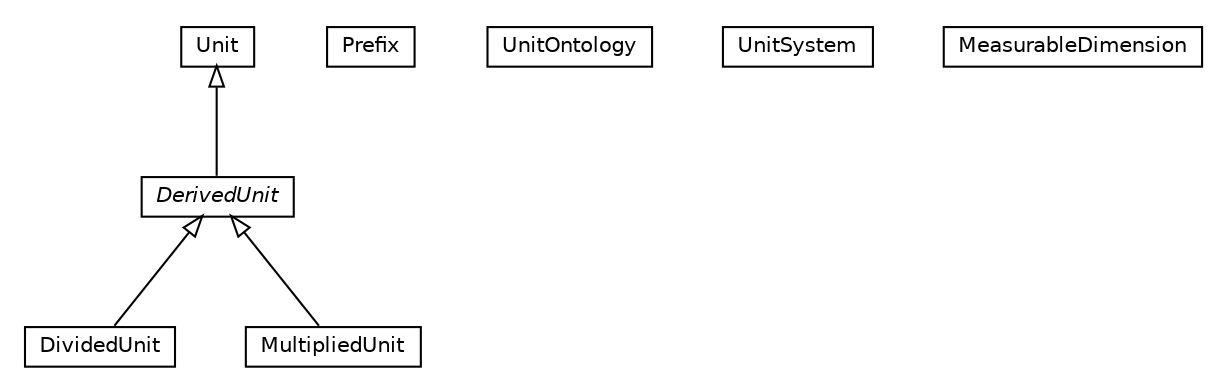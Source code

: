 #!/usr/local/bin/dot
#
# Class diagram 
# Generated by UMLGraph version R5_6-24-gf6e263 (http://www.umlgraph.org/)
#

digraph G {
	edge [fontname="Helvetica",fontsize=10,labelfontname="Helvetica",labelfontsize=10];
	node [fontname="Helvetica",fontsize=10,shape=plaintext];
	nodesep=0.25;
	ranksep=0.5;
	// org.universAAL.ontology.unit.Unit
	c5674 [label=<<table title="org.universAAL.ontology.unit.Unit" border="0" cellborder="1" cellspacing="0" cellpadding="2" port="p" href="./Unit.html">
		<tr><td><table border="0" cellspacing="0" cellpadding="1">
<tr><td align="center" balign="center"> Unit </td></tr>
		</table></td></tr>
		</table>>, URL="./Unit.html", fontname="Helvetica", fontcolor="black", fontsize=10.0];
	// org.universAAL.ontology.unit.DividedUnit
	c5675 [label=<<table title="org.universAAL.ontology.unit.DividedUnit" border="0" cellborder="1" cellspacing="0" cellpadding="2" port="p" href="./DividedUnit.html">
		<tr><td><table border="0" cellspacing="0" cellpadding="1">
<tr><td align="center" balign="center"> DividedUnit </td></tr>
		</table></td></tr>
		</table>>, URL="./DividedUnit.html", fontname="Helvetica", fontcolor="black", fontsize=10.0];
	// org.universAAL.ontology.unit.DerivedUnit
	c5676 [label=<<table title="org.universAAL.ontology.unit.DerivedUnit" border="0" cellborder="1" cellspacing="0" cellpadding="2" port="p" href="./DerivedUnit.html">
		<tr><td><table border="0" cellspacing="0" cellpadding="1">
<tr><td align="center" balign="center"><font face="Helvetica-Oblique"> DerivedUnit </font></td></tr>
		</table></td></tr>
		</table>>, URL="./DerivedUnit.html", fontname="Helvetica", fontcolor="black", fontsize=10.0];
	// org.universAAL.ontology.unit.Prefix
	c5677 [label=<<table title="org.universAAL.ontology.unit.Prefix" border="0" cellborder="1" cellspacing="0" cellpadding="2" port="p" href="./Prefix.html">
		<tr><td><table border="0" cellspacing="0" cellpadding="1">
<tr><td align="center" balign="center"> Prefix </td></tr>
		</table></td></tr>
		</table>>, URL="./Prefix.html", fontname="Helvetica", fontcolor="black", fontsize=10.0];
	// org.universAAL.ontology.unit.UnitOntology
	c5678 [label=<<table title="org.universAAL.ontology.unit.UnitOntology" border="0" cellborder="1" cellspacing="0" cellpadding="2" port="p" href="./UnitOntology.html">
		<tr><td><table border="0" cellspacing="0" cellpadding="1">
<tr><td align="center" balign="center"> UnitOntology </td></tr>
		</table></td></tr>
		</table>>, URL="./UnitOntology.html", fontname="Helvetica", fontcolor="black", fontsize=10.0];
	// org.universAAL.ontology.unit.UnitSystem
	c5679 [label=<<table title="org.universAAL.ontology.unit.UnitSystem" border="0" cellborder="1" cellspacing="0" cellpadding="2" port="p" href="./UnitSystem.html">
		<tr><td><table border="0" cellspacing="0" cellpadding="1">
<tr><td align="center" balign="center"> UnitSystem </td></tr>
		</table></td></tr>
		</table>>, URL="./UnitSystem.html", fontname="Helvetica", fontcolor="black", fontsize=10.0];
	// org.universAAL.ontology.unit.MultipliedUnit
	c5680 [label=<<table title="org.universAAL.ontology.unit.MultipliedUnit" border="0" cellborder="1" cellspacing="0" cellpadding="2" port="p" href="./MultipliedUnit.html">
		<tr><td><table border="0" cellspacing="0" cellpadding="1">
<tr><td align="center" balign="center"> MultipliedUnit </td></tr>
		</table></td></tr>
		</table>>, URL="./MultipliedUnit.html", fontname="Helvetica", fontcolor="black", fontsize=10.0];
	// org.universAAL.ontology.unit.MeasurableDimension
	c5681 [label=<<table title="org.universAAL.ontology.unit.MeasurableDimension" border="0" cellborder="1" cellspacing="0" cellpadding="2" port="p" href="./MeasurableDimension.html">
		<tr><td><table border="0" cellspacing="0" cellpadding="1">
<tr><td align="center" balign="center"> MeasurableDimension </td></tr>
		</table></td></tr>
		</table>>, URL="./MeasurableDimension.html", fontname="Helvetica", fontcolor="black", fontsize=10.0];
	//org.universAAL.ontology.unit.DividedUnit extends org.universAAL.ontology.unit.DerivedUnit
	c5676:p -> c5675:p [dir=back,arrowtail=empty];
	//org.universAAL.ontology.unit.DerivedUnit extends org.universAAL.ontology.unit.Unit
	c5674:p -> c5676:p [dir=back,arrowtail=empty];
	//org.universAAL.ontology.unit.MultipliedUnit extends org.universAAL.ontology.unit.DerivedUnit
	c5676:p -> c5680:p [dir=back,arrowtail=empty];
}


